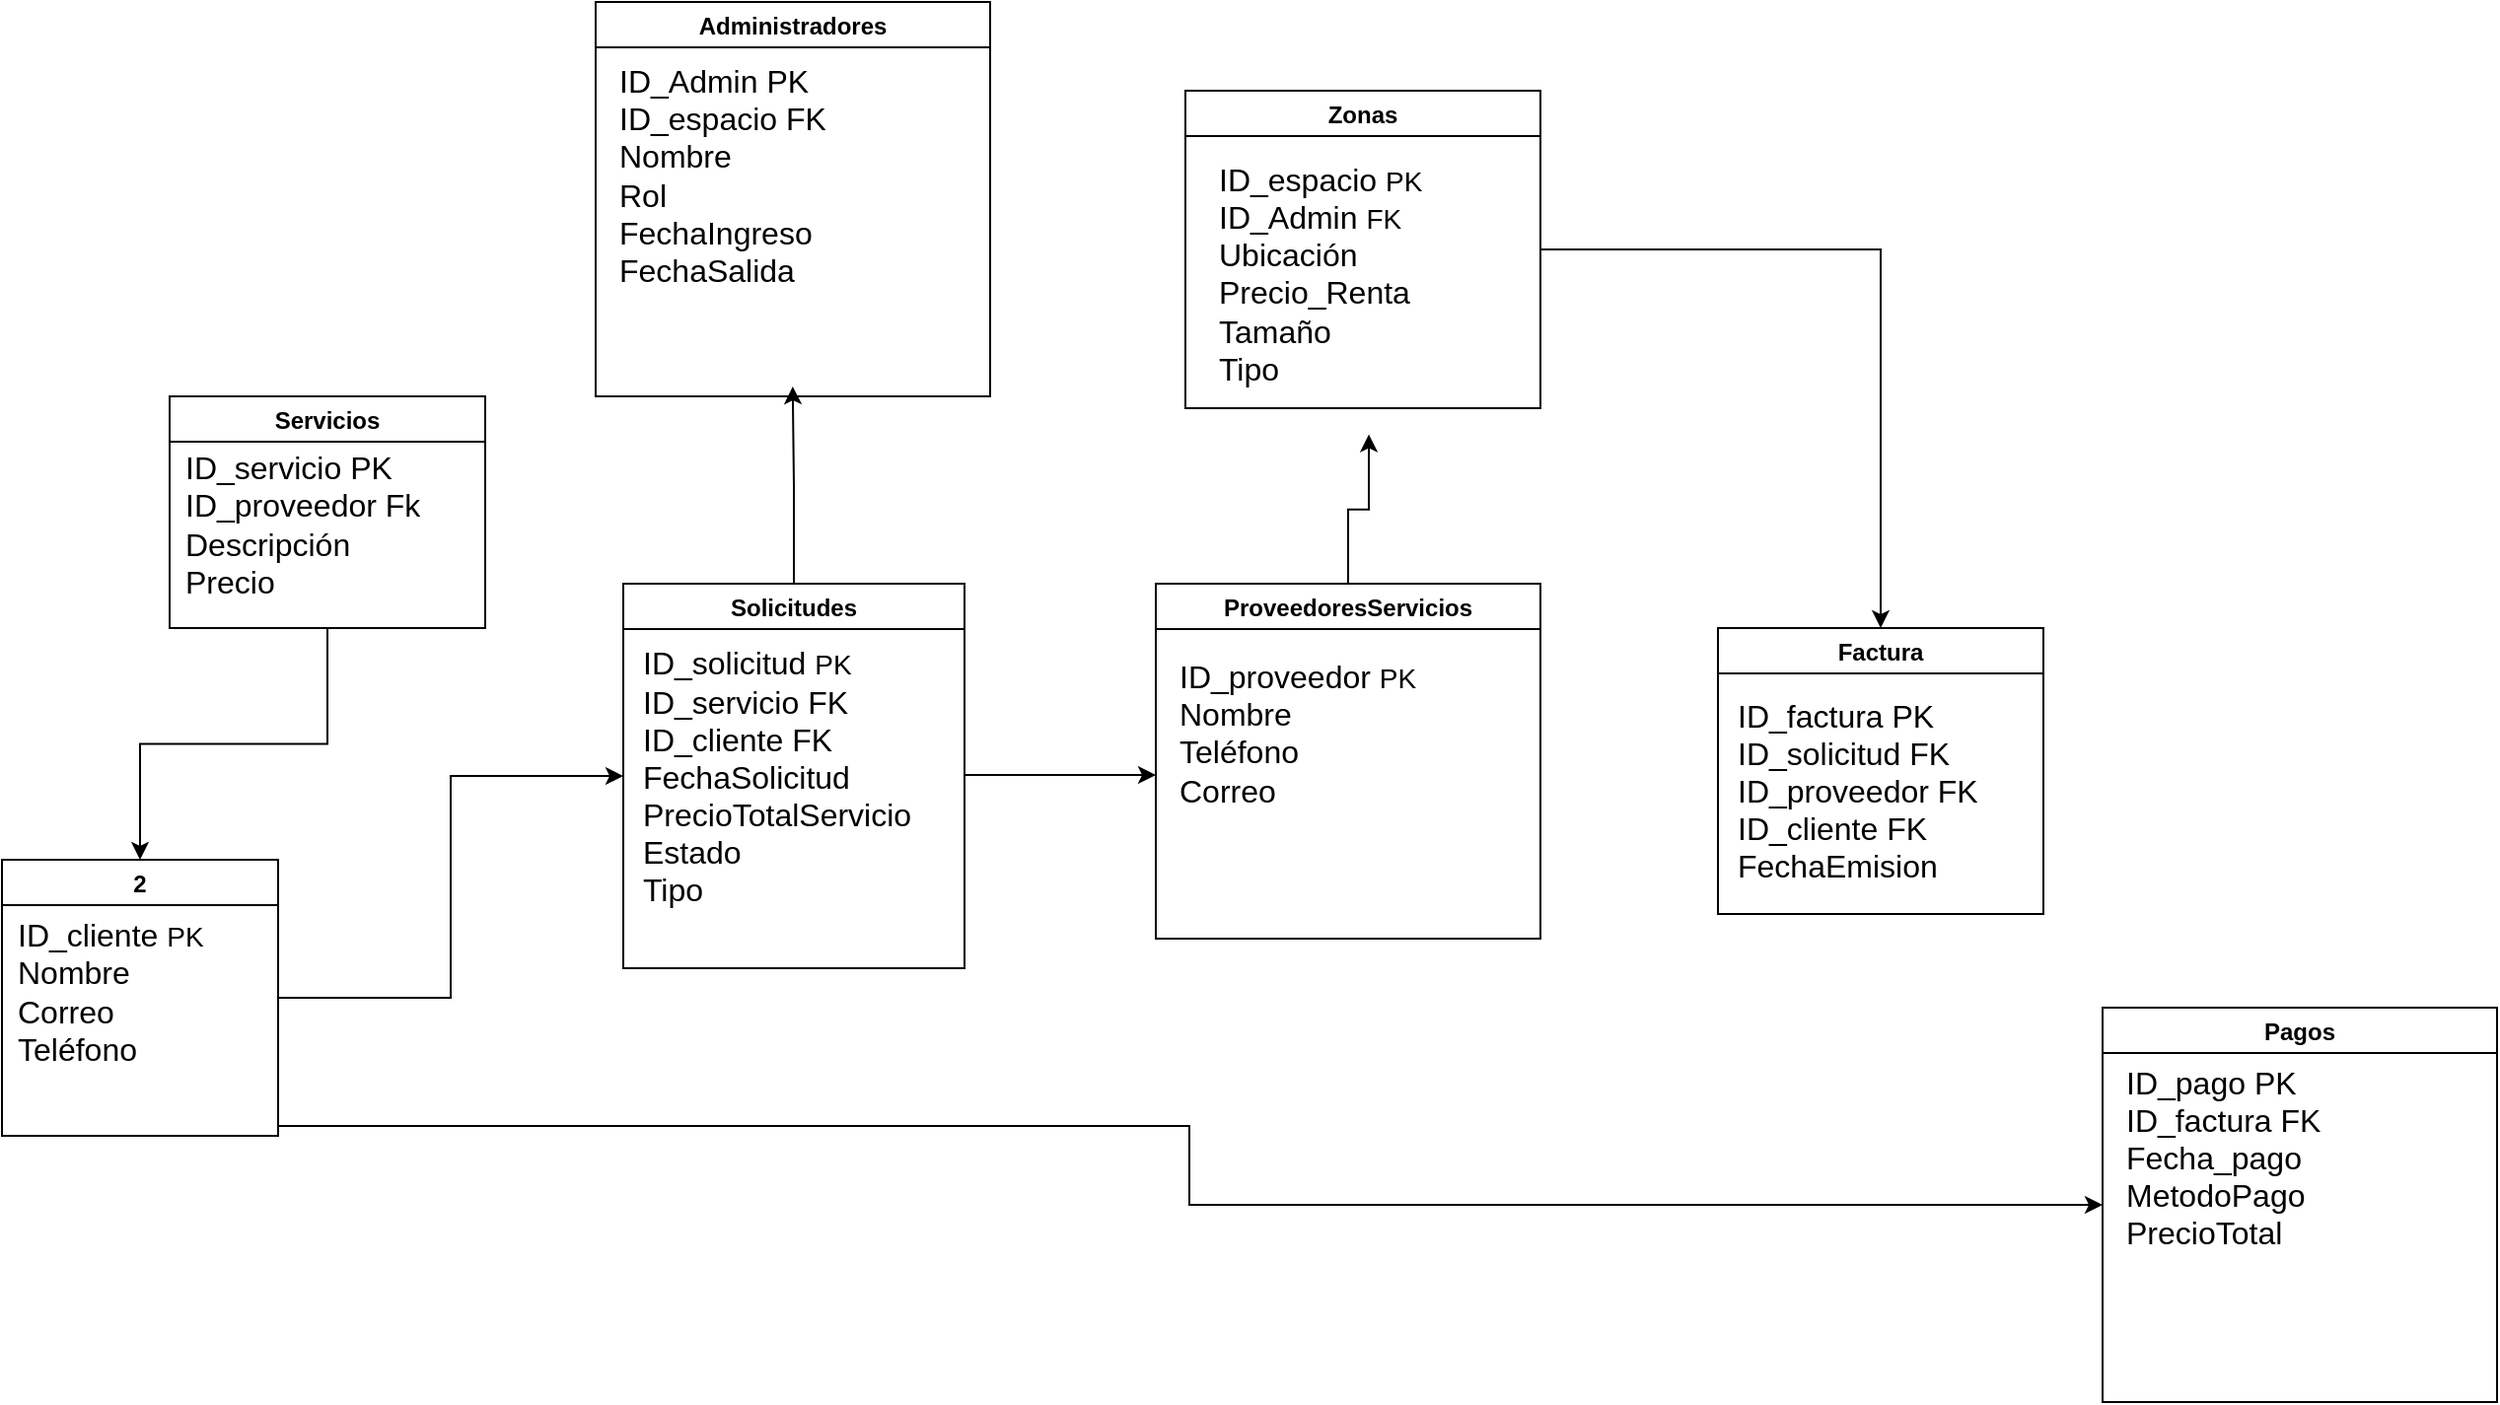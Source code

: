 <mxfile version="24.8.0">
  <diagram name="Página-1" id="gACbztFmk0t_lIQWss0E">
    <mxGraphModel dx="2200" dy="1143" grid="1" gridSize="15" guides="1" tooltips="1" connect="1" arrows="1" fold="1" page="0" pageScale="1" pageWidth="827" pageHeight="1169" math="0" shadow="0">
      <root>
        <mxCell id="0" />
        <mxCell id="1" parent="0" />
        <mxCell id="HgSwJ0BfDOdDxRL2BM4l-4" style="edgeStyle=orthogonalEdgeStyle;rounded=0;orthogonalLoop=1;jettySize=auto;html=1;exitX=1;exitY=0.5;exitDx=0;exitDy=0;entryX=0;entryY=0.5;entryDx=0;entryDy=0;" edge="1" parent="1" source="I0tGteSejOS898NKXpd8-1" target="B6Egt4xbeelavrb5uQv_-9">
          <mxGeometry relative="1" as="geometry" />
        </mxCell>
        <mxCell id="HgSwJ0BfDOdDxRL2BM4l-11" style="edgeStyle=orthogonalEdgeStyle;rounded=0;orthogonalLoop=1;jettySize=auto;html=1;exitX=1;exitY=0.5;exitDx=0;exitDy=0;entryX=0;entryY=0.5;entryDx=0;entryDy=0;" edge="1" parent="1" source="I0tGteSejOS898NKXpd8-1" target="B6Egt4xbeelavrb5uQv_-15">
          <mxGeometry relative="1" as="geometry">
            <Array as="points">
              <mxPoint x="-325" y="315" />
              <mxPoint x="137" y="315" />
              <mxPoint x="137" y="355" />
            </Array>
          </mxGeometry>
        </mxCell>
        <mxCell id="I0tGteSejOS898NKXpd8-1" value="2" style="swimlane;" parent="1" vertex="1">
          <mxGeometry x="-465" y="180" width="140" height="140" as="geometry">
            <mxRectangle x="60" y="110" width="80" height="30" as="alternateBounds" />
          </mxGeometry>
        </mxCell>
        <mxCell id="I0tGteSejOS898NKXpd8-2" value="&lt;font style=&quot;font-size: 16px;&quot;&gt;I&lt;font style=&quot;&quot;&gt;D_cliente &lt;/font&gt;&lt;/font&gt;&lt;font style=&quot;font-size: 14px;&quot;&gt;PK&lt;/font&gt;&lt;div&gt;&lt;font size=&quot;3&quot;&gt;Nombre&lt;/font&gt;&lt;/div&gt;&lt;div&gt;&lt;font size=&quot;3&quot;&gt;Correo&lt;/font&gt;&lt;/div&gt;&lt;div&gt;&lt;font size=&quot;3&quot;&gt;Teléfono&lt;/font&gt;&lt;/div&gt;" style="text;html=1;align=left;verticalAlign=middle;resizable=0;points=[];autosize=1;strokeColor=none;fillColor=none;" parent="I0tGteSejOS898NKXpd8-1" vertex="1">
          <mxGeometry x="6" y="22" width="120" height="90" as="geometry" />
        </mxCell>
        <mxCell id="HgSwJ0BfDOdDxRL2BM4l-12" style="edgeStyle=orthogonalEdgeStyle;rounded=0;orthogonalLoop=1;jettySize=auto;html=1;entryX=0.5;entryY=0;entryDx=0;entryDy=0;" edge="1" parent="1" source="I0tGteSejOS898NKXpd8-7" target="B6Egt4xbeelavrb5uQv_-13">
          <mxGeometry relative="1" as="geometry" />
        </mxCell>
        <mxCell id="I0tGteSejOS898NKXpd8-7" value="Zonas" style="swimlane;" parent="1" vertex="1">
          <mxGeometry x="135" y="-210" width="180" height="161" as="geometry" />
        </mxCell>
        <mxCell id="I0tGteSejOS898NKXpd8-9" value="&lt;font style=&quot;font-size: 16px;&quot;&gt;ID_espacio &lt;/font&gt;&lt;font style=&quot;font-size: 14px;&quot;&gt;PK&lt;/font&gt;&lt;div&gt;&lt;font style=&quot;font-size: 16px;&quot;&gt;ID_Admin &lt;/font&gt;&lt;span style=&quot;font-size: 14px;&quot;&gt;FK&lt;br&gt;&lt;/span&gt;&lt;div&gt;&lt;font size=&quot;3&quot;&gt;Ubicación&lt;br&gt;&lt;/font&gt;&lt;/div&gt;&lt;div&gt;&lt;font size=&quot;3&quot;&gt;Precio_Renta&lt;br&gt;&lt;/font&gt;&lt;/div&gt;&lt;div&gt;&lt;font size=&quot;3&quot;&gt;Tamaño&lt;br&gt;&lt;/font&gt;&lt;/div&gt;&lt;div&gt;&lt;font size=&quot;3&quot;&gt;Tipo&amp;nbsp;&lt;br&gt;&lt;/font&gt;&lt;/div&gt;&lt;div&gt;&lt;br&gt;&lt;/div&gt;&lt;/div&gt;" style="text;html=1;align=left;verticalAlign=middle;resizable=0;points=[];autosize=1;strokeColor=none;fillColor=none;" parent="I0tGteSejOS898NKXpd8-7" vertex="1">
          <mxGeometry x="15" y="24.75" width="135" height="150" as="geometry" />
        </mxCell>
        <mxCell id="HgSwJ0BfDOdDxRL2BM4l-7" style="edgeStyle=orthogonalEdgeStyle;rounded=0;orthogonalLoop=1;jettySize=auto;html=1;exitX=0.5;exitY=1;exitDx=0;exitDy=0;entryX=0.5;entryY=0;entryDx=0;entryDy=0;" edge="1" parent="1" source="qeTdSyfiYUv6IoI1KZmC-1" target="I0tGteSejOS898NKXpd8-1">
          <mxGeometry relative="1" as="geometry" />
        </mxCell>
        <mxCell id="qeTdSyfiYUv6IoI1KZmC-1" value="Servicios" style="swimlane;" parent="1" vertex="1">
          <mxGeometry x="-380" y="-55" width="160" height="117.5" as="geometry" />
        </mxCell>
        <mxCell id="B6Egt4xbeelavrb5uQv_-1" value="&lt;font style=&quot;font-size: 16px;&quot;&gt;ID_servicio PK&lt;/font&gt;&lt;div&gt;&lt;font size=&quot;3&quot;&gt;ID_proveedor Fk&lt;/font&gt;&lt;/div&gt;&lt;div&gt;&lt;font size=&quot;3&quot;&gt;Descripción&lt;/font&gt;&lt;/div&gt;&lt;div&gt;&lt;font size=&quot;3&quot;&gt;Precio&lt;/font&gt;&lt;/div&gt;" style="text;html=1;align=left;verticalAlign=middle;resizable=0;points=[];autosize=1;strokeColor=none;fillColor=none;" parent="qeTdSyfiYUv6IoI1KZmC-1" vertex="1">
          <mxGeometry x="6" y="19.75" width="150" height="90" as="geometry" />
        </mxCell>
        <mxCell id="B6Egt4xbeelavrb5uQv_-7" value="ProveedoresServicios" style="swimlane;" parent="1" vertex="1">
          <mxGeometry x="120" y="40" width="195" height="180" as="geometry" />
        </mxCell>
        <mxCell id="B6Egt4xbeelavrb5uQv_-8" value="&lt;font style=&quot;font-size: 16px;&quot;&gt;ID_proveedor &lt;/font&gt;&lt;font style=&quot;font-size: 14px;&quot;&gt;PK&lt;/font&gt;&lt;div&gt;&lt;font size=&quot;3&quot;&gt;Nombre&lt;/font&gt;&lt;/div&gt;&lt;div&gt;&lt;font size=&quot;3&quot;&gt;Teléfono&lt;/font&gt;&lt;/div&gt;&lt;div&gt;&lt;font size=&quot;3&quot;&gt;Correo&lt;/font&gt;&lt;/div&gt;&lt;div&gt;&lt;div&gt;&lt;br&gt;&lt;/div&gt;&lt;/div&gt;" style="text;html=1;align=left;verticalAlign=middle;resizable=0;points=[];autosize=1;strokeColor=none;fillColor=none;" parent="B6Egt4xbeelavrb5uQv_-7" vertex="1">
          <mxGeometry x="10" y="30" width="150" height="105" as="geometry" />
        </mxCell>
        <mxCell id="HgSwJ0BfDOdDxRL2BM4l-6" style="edgeStyle=orthogonalEdgeStyle;rounded=0;orthogonalLoop=1;jettySize=auto;html=1;exitX=0.5;exitY=0;exitDx=0;exitDy=0;" edge="1" parent="1" source="B6Egt4xbeelavrb5uQv_-9">
          <mxGeometry relative="1" as="geometry">
            <mxPoint x="-64.091" y="-60" as="targetPoint" />
          </mxGeometry>
        </mxCell>
        <mxCell id="B6Egt4xbeelavrb5uQv_-9" value="Solicitudes" style="swimlane;" parent="1" vertex="1">
          <mxGeometry x="-150" y="40" width="173" height="195" as="geometry" />
        </mxCell>
        <mxCell id="HgSwJ0BfDOdDxRL2BM4l-8" style="edgeStyle=orthogonalEdgeStyle;rounded=0;orthogonalLoop=1;jettySize=auto;html=1;" edge="1" parent="B6Egt4xbeelavrb5uQv_-9" source="B6Egt4xbeelavrb5uQv_-10">
          <mxGeometry relative="1" as="geometry">
            <mxPoint x="270" y="97" as="targetPoint" />
          </mxGeometry>
        </mxCell>
        <mxCell id="B6Egt4xbeelavrb5uQv_-10" value="&lt;font style=&quot;font-size: 16px;&quot;&gt;ID_solicitud &lt;/font&gt;&lt;font style=&quot;font-size: 14px;&quot;&gt;PK&lt;/font&gt;&lt;div&gt;&lt;font style=&quot;font-size: 16px;&quot;&gt;ID_servicio FK&lt;/font&gt;&lt;/div&gt;&lt;div&gt;&lt;font size=&quot;3&quot;&gt;ID_cliente FK&lt;/font&gt;&lt;/div&gt;&lt;div&gt;&lt;font size=&quot;3&quot;&gt;FechaSolicitud&lt;/font&gt;&lt;/div&gt;&lt;div&gt;&lt;font size=&quot;3&quot;&gt;PrecioTotalServicio&lt;/font&gt;&lt;/div&gt;&lt;div&gt;&lt;font size=&quot;3&quot;&gt;Estado&amp;nbsp;&lt;br&gt;&lt;/font&gt;&lt;/div&gt;&lt;div&gt;&lt;font size=&quot;3&quot;&gt;Tipo&lt;/font&gt;&lt;/div&gt;" style="text;html=1;align=left;verticalAlign=middle;resizable=0;points=[];autosize=1;strokeColor=none;fillColor=none;" parent="B6Egt4xbeelavrb5uQv_-9" vertex="1">
          <mxGeometry x="8" y="22.5" width="165" height="150" as="geometry" />
        </mxCell>
        <mxCell id="B6Egt4xbeelavrb5uQv_-11" value="Administradores" style="swimlane;" parent="1" vertex="1">
          <mxGeometry x="-164" y="-255" width="200" height="200" as="geometry" />
        </mxCell>
        <mxCell id="B6Egt4xbeelavrb5uQv_-12" value="&lt;font style=&quot;font-size: 16px;&quot;&gt;ID_Admin PK&lt;/font&gt;&lt;div&gt;&lt;font size=&quot;3&quot;&gt;ID_espacio FK&lt;/font&gt;&lt;/div&gt;&lt;div&gt;&lt;font size=&quot;3&quot;&gt;Nombre&lt;br&gt;Rol&lt;/font&gt;&lt;/div&gt;&lt;div&gt;&lt;font size=&quot;3&quot;&gt;FechaIngreso&lt;/font&gt;&lt;/div&gt;&lt;div&gt;&lt;font size=&quot;3&quot;&gt;FechaSalida&lt;/font&gt;&lt;/div&gt;" style="text;html=1;align=left;verticalAlign=middle;resizable=0;points=[];autosize=1;strokeColor=none;fillColor=none;" parent="B6Egt4xbeelavrb5uQv_-11" vertex="1">
          <mxGeometry x="10" y="20" width="135" height="135" as="geometry" />
        </mxCell>
        <mxCell id="B6Egt4xbeelavrb5uQv_-13" value="Factura" style="swimlane;startSize=23;" parent="1" vertex="1">
          <mxGeometry x="405" y="62.5" width="165" height="145" as="geometry" />
        </mxCell>
        <mxCell id="B6Egt4xbeelavrb5uQv_-14" value="&lt;font style=&quot;font-size: 16px;&quot;&gt;ID_factura PK&lt;/font&gt;&lt;div&gt;&lt;font size=&quot;3&quot;&gt;ID_solicitud FK&lt;/font&gt;&lt;/div&gt;&lt;div&gt;&lt;font size=&quot;3&quot;&gt;ID_proveedor FK&lt;/font&gt;&lt;/div&gt;&lt;div&gt;&lt;font size=&quot;3&quot;&gt;ID_cliente FK&lt;/font&gt;&lt;/div&gt;&lt;div&gt;&lt;font size=&quot;3&quot;&gt;FechaEmision&lt;/font&gt;&lt;/div&gt;" style="text;html=1;align=left;verticalAlign=middle;resizable=0;points=[];autosize=1;strokeColor=none;fillColor=none;" parent="B6Egt4xbeelavrb5uQv_-13" vertex="1">
          <mxGeometry x="7.5" y="30" width="150" height="105" as="geometry" />
        </mxCell>
        <mxCell id="B6Egt4xbeelavrb5uQv_-15" value="Pagos" style="swimlane;" parent="1" vertex="1">
          <mxGeometry x="600" y="255" width="200" height="200" as="geometry" />
        </mxCell>
        <mxCell id="B6Egt4xbeelavrb5uQv_-16" value="&lt;div&gt;&lt;font style=&quot;font-size: 16px;&quot;&gt;ID_pago PK&lt;/font&gt;&lt;/div&gt;&lt;font size=&quot;3&quot;&gt;ID_factura FK&lt;/font&gt;&lt;div&gt;&lt;font size=&quot;3&quot;&gt;Fecha_pago&lt;/font&gt;&lt;/div&gt;&lt;div&gt;&lt;font size=&quot;3&quot;&gt;MetodoPago&lt;/font&gt;&lt;/div&gt;&lt;div&gt;&lt;font size=&quot;3&quot;&gt;PrecioTotal&lt;/font&gt;&lt;/div&gt;" style="text;html=1;align=left;verticalAlign=middle;resizable=0;points=[];autosize=1;strokeColor=none;fillColor=none;" parent="B6Egt4xbeelavrb5uQv_-15" vertex="1">
          <mxGeometry x="10" y="23" width="135" height="105" as="geometry" />
        </mxCell>
        <mxCell id="HgSwJ0BfDOdDxRL2BM4l-9" style="edgeStyle=orthogonalEdgeStyle;rounded=0;orthogonalLoop=1;jettySize=auto;html=1;entryX=0.578;entryY=0.997;entryDx=0;entryDy=0;entryPerimeter=0;" edge="1" parent="1" source="B6Egt4xbeelavrb5uQv_-7" target="I0tGteSejOS898NKXpd8-9">
          <mxGeometry relative="1" as="geometry" />
        </mxCell>
      </root>
    </mxGraphModel>
  </diagram>
</mxfile>
